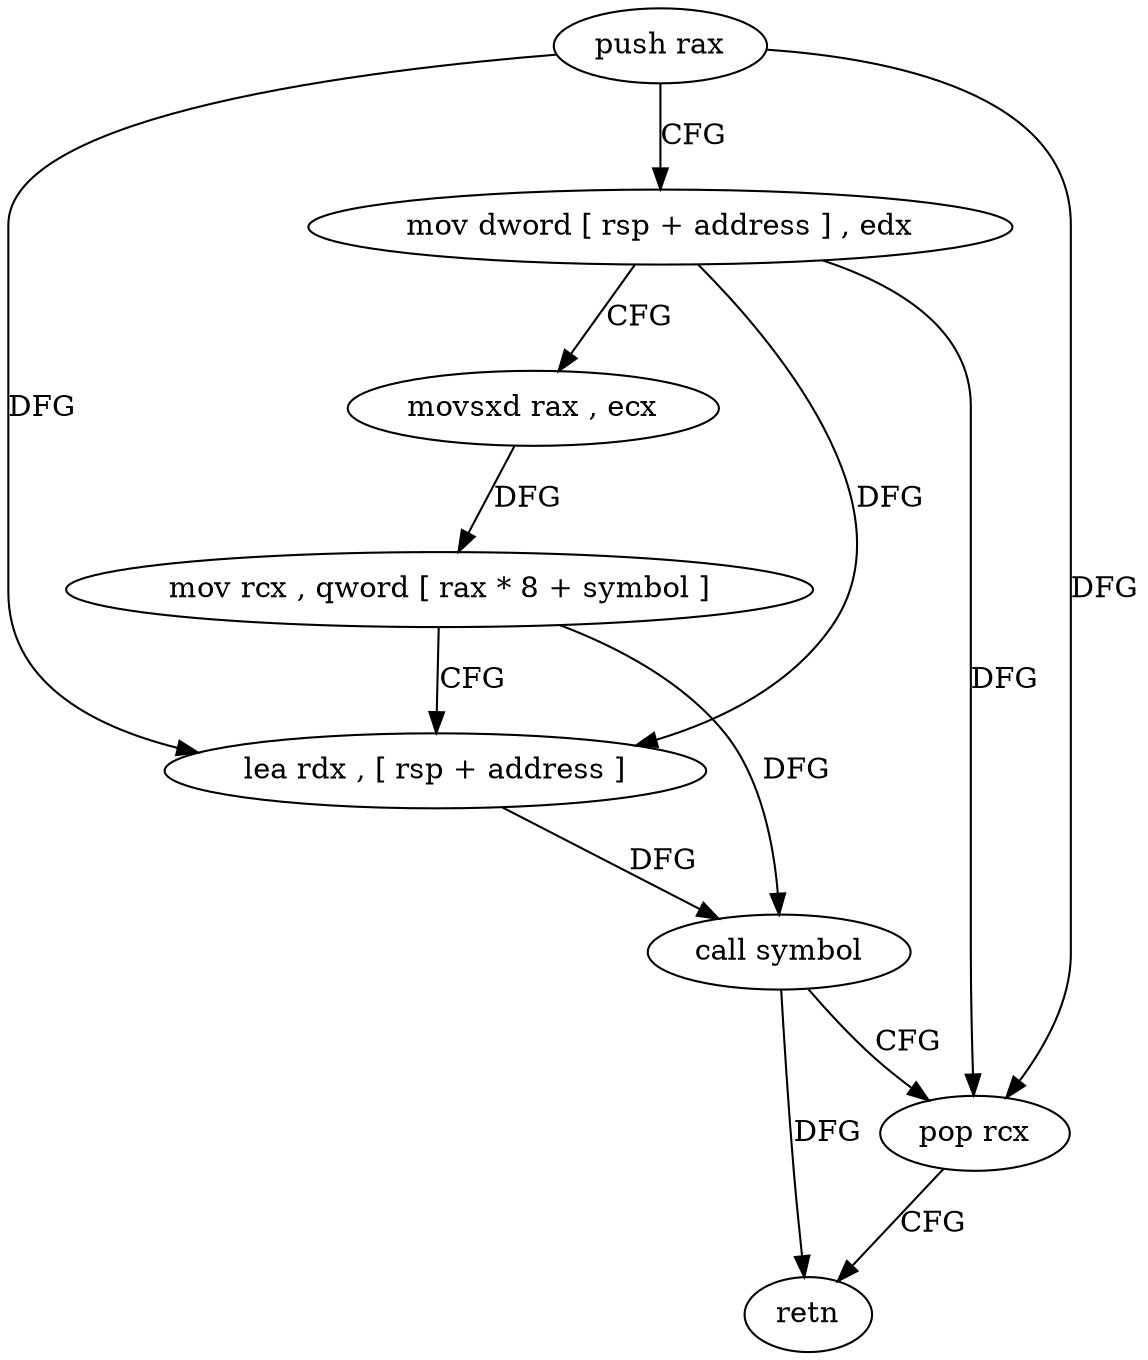 digraph "func" {
"4254784" [label = "push rax" ]
"4254785" [label = "mov dword [ rsp + address ] , edx" ]
"4254789" [label = "movsxd rax , ecx" ]
"4254792" [label = "mov rcx , qword [ rax * 8 + symbol ]" ]
"4254800" [label = "lea rdx , [ rsp + address ]" ]
"4254805" [label = "call symbol" ]
"4254810" [label = "pop rcx" ]
"4254811" [label = "retn" ]
"4254784" -> "4254785" [ label = "CFG" ]
"4254784" -> "4254810" [ label = "DFG" ]
"4254784" -> "4254800" [ label = "DFG" ]
"4254785" -> "4254789" [ label = "CFG" ]
"4254785" -> "4254800" [ label = "DFG" ]
"4254785" -> "4254810" [ label = "DFG" ]
"4254789" -> "4254792" [ label = "DFG" ]
"4254792" -> "4254800" [ label = "CFG" ]
"4254792" -> "4254805" [ label = "DFG" ]
"4254800" -> "4254805" [ label = "DFG" ]
"4254805" -> "4254810" [ label = "CFG" ]
"4254805" -> "4254811" [ label = "DFG" ]
"4254810" -> "4254811" [ label = "CFG" ]
}
